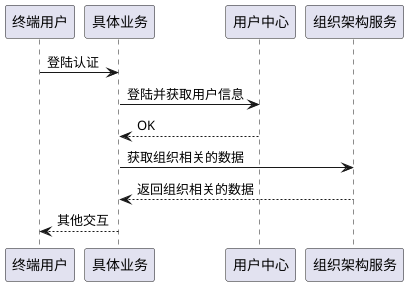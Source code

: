 @startuml
终端用户 -> 具体业务: 登陆认证

具体业务 -> 用户中心: 登陆并获取用户信息
用户中心 --> 具体业务: OK

具体业务 -> 组织架构服务: 获取组织相关的数据
具体业务 <-- 组织架构服务: 返回组织相关的数据

具体业务 --> 终端用户: 其他交互

@enduml